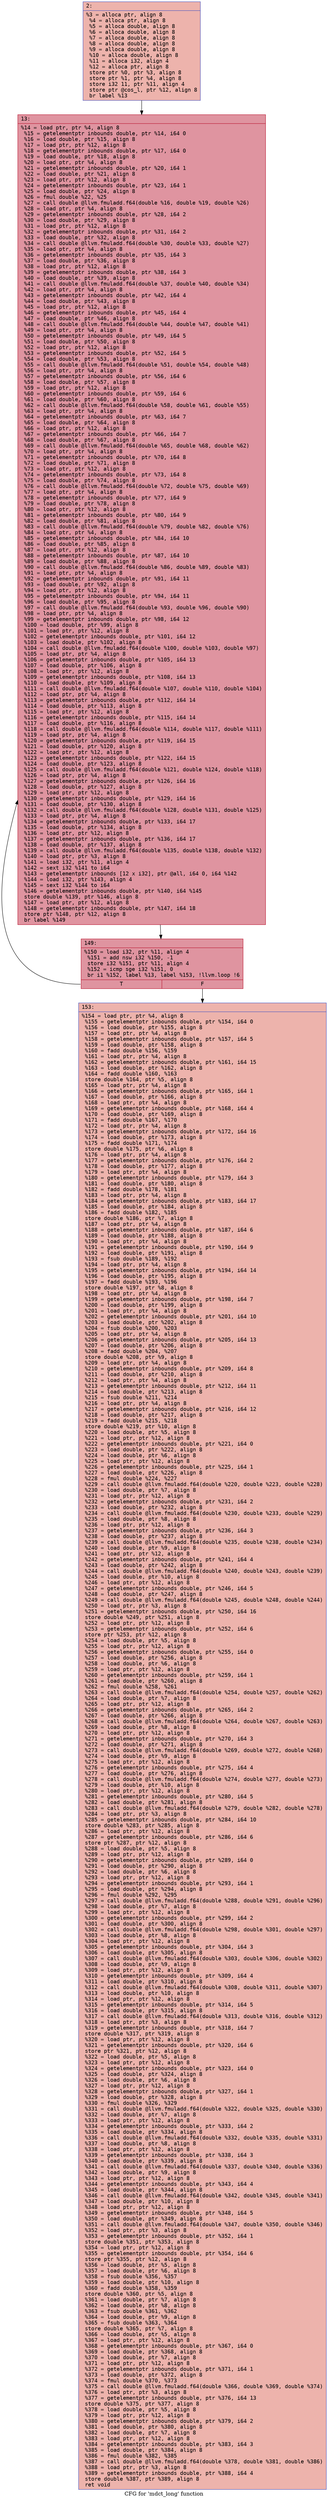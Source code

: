 digraph "CFG for 'mdct_long' function" {
	label="CFG for 'mdct_long' function";

	Node0x60000001d770 [shape=record,color="#3d50c3ff", style=filled, fillcolor="#d6524470" fontname="Courier",label="{2:\l|  %3 = alloca ptr, align 8\l  %4 = alloca ptr, align 8\l  %5 = alloca double, align 8\l  %6 = alloca double, align 8\l  %7 = alloca double, align 8\l  %8 = alloca double, align 8\l  %9 = alloca double, align 8\l  %10 = alloca double, align 8\l  %11 = alloca i32, align 4\l  %12 = alloca ptr, align 8\l  store ptr %0, ptr %3, align 8\l  store ptr %1, ptr %4, align 8\l  store i32 11, ptr %11, align 4\l  store ptr @cos_l, ptr %12, align 8\l  br label %13\l}"];
	Node0x60000001d770 -> Node0x60000001dae0[tooltip="2 -> 13\nProbability 100.00%" ];
	Node0x60000001dae0 [shape=record,color="#b70d28ff", style=filled, fillcolor="#b70d2870" fontname="Courier",label="{13:\l|  %14 = load ptr, ptr %4, align 8\l  %15 = getelementptr inbounds double, ptr %14, i64 0\l  %16 = load double, ptr %15, align 8\l  %17 = load ptr, ptr %12, align 8\l  %18 = getelementptr inbounds double, ptr %17, i64 0\l  %19 = load double, ptr %18, align 8\l  %20 = load ptr, ptr %4, align 8\l  %21 = getelementptr inbounds double, ptr %20, i64 1\l  %22 = load double, ptr %21, align 8\l  %23 = load ptr, ptr %12, align 8\l  %24 = getelementptr inbounds double, ptr %23, i64 1\l  %25 = load double, ptr %24, align 8\l  %26 = fmul double %22, %25\l  %27 = call double @llvm.fmuladd.f64(double %16, double %19, double %26)\l  %28 = load ptr, ptr %4, align 8\l  %29 = getelementptr inbounds double, ptr %28, i64 2\l  %30 = load double, ptr %29, align 8\l  %31 = load ptr, ptr %12, align 8\l  %32 = getelementptr inbounds double, ptr %31, i64 2\l  %33 = load double, ptr %32, align 8\l  %34 = call double @llvm.fmuladd.f64(double %30, double %33, double %27)\l  %35 = load ptr, ptr %4, align 8\l  %36 = getelementptr inbounds double, ptr %35, i64 3\l  %37 = load double, ptr %36, align 8\l  %38 = load ptr, ptr %12, align 8\l  %39 = getelementptr inbounds double, ptr %38, i64 3\l  %40 = load double, ptr %39, align 8\l  %41 = call double @llvm.fmuladd.f64(double %37, double %40, double %34)\l  %42 = load ptr, ptr %4, align 8\l  %43 = getelementptr inbounds double, ptr %42, i64 4\l  %44 = load double, ptr %43, align 8\l  %45 = load ptr, ptr %12, align 8\l  %46 = getelementptr inbounds double, ptr %45, i64 4\l  %47 = load double, ptr %46, align 8\l  %48 = call double @llvm.fmuladd.f64(double %44, double %47, double %41)\l  %49 = load ptr, ptr %4, align 8\l  %50 = getelementptr inbounds double, ptr %49, i64 5\l  %51 = load double, ptr %50, align 8\l  %52 = load ptr, ptr %12, align 8\l  %53 = getelementptr inbounds double, ptr %52, i64 5\l  %54 = load double, ptr %53, align 8\l  %55 = call double @llvm.fmuladd.f64(double %51, double %54, double %48)\l  %56 = load ptr, ptr %4, align 8\l  %57 = getelementptr inbounds double, ptr %56, i64 6\l  %58 = load double, ptr %57, align 8\l  %59 = load ptr, ptr %12, align 8\l  %60 = getelementptr inbounds double, ptr %59, i64 6\l  %61 = load double, ptr %60, align 8\l  %62 = call double @llvm.fmuladd.f64(double %58, double %61, double %55)\l  %63 = load ptr, ptr %4, align 8\l  %64 = getelementptr inbounds double, ptr %63, i64 7\l  %65 = load double, ptr %64, align 8\l  %66 = load ptr, ptr %12, align 8\l  %67 = getelementptr inbounds double, ptr %66, i64 7\l  %68 = load double, ptr %67, align 8\l  %69 = call double @llvm.fmuladd.f64(double %65, double %68, double %62)\l  %70 = load ptr, ptr %4, align 8\l  %71 = getelementptr inbounds double, ptr %70, i64 8\l  %72 = load double, ptr %71, align 8\l  %73 = load ptr, ptr %12, align 8\l  %74 = getelementptr inbounds double, ptr %73, i64 8\l  %75 = load double, ptr %74, align 8\l  %76 = call double @llvm.fmuladd.f64(double %72, double %75, double %69)\l  %77 = load ptr, ptr %4, align 8\l  %78 = getelementptr inbounds double, ptr %77, i64 9\l  %79 = load double, ptr %78, align 8\l  %80 = load ptr, ptr %12, align 8\l  %81 = getelementptr inbounds double, ptr %80, i64 9\l  %82 = load double, ptr %81, align 8\l  %83 = call double @llvm.fmuladd.f64(double %79, double %82, double %76)\l  %84 = load ptr, ptr %4, align 8\l  %85 = getelementptr inbounds double, ptr %84, i64 10\l  %86 = load double, ptr %85, align 8\l  %87 = load ptr, ptr %12, align 8\l  %88 = getelementptr inbounds double, ptr %87, i64 10\l  %89 = load double, ptr %88, align 8\l  %90 = call double @llvm.fmuladd.f64(double %86, double %89, double %83)\l  %91 = load ptr, ptr %4, align 8\l  %92 = getelementptr inbounds double, ptr %91, i64 11\l  %93 = load double, ptr %92, align 8\l  %94 = load ptr, ptr %12, align 8\l  %95 = getelementptr inbounds double, ptr %94, i64 11\l  %96 = load double, ptr %95, align 8\l  %97 = call double @llvm.fmuladd.f64(double %93, double %96, double %90)\l  %98 = load ptr, ptr %4, align 8\l  %99 = getelementptr inbounds double, ptr %98, i64 12\l  %100 = load double, ptr %99, align 8\l  %101 = load ptr, ptr %12, align 8\l  %102 = getelementptr inbounds double, ptr %101, i64 12\l  %103 = load double, ptr %102, align 8\l  %104 = call double @llvm.fmuladd.f64(double %100, double %103, double %97)\l  %105 = load ptr, ptr %4, align 8\l  %106 = getelementptr inbounds double, ptr %105, i64 13\l  %107 = load double, ptr %106, align 8\l  %108 = load ptr, ptr %12, align 8\l  %109 = getelementptr inbounds double, ptr %108, i64 13\l  %110 = load double, ptr %109, align 8\l  %111 = call double @llvm.fmuladd.f64(double %107, double %110, double %104)\l  %112 = load ptr, ptr %4, align 8\l  %113 = getelementptr inbounds double, ptr %112, i64 14\l  %114 = load double, ptr %113, align 8\l  %115 = load ptr, ptr %12, align 8\l  %116 = getelementptr inbounds double, ptr %115, i64 14\l  %117 = load double, ptr %116, align 8\l  %118 = call double @llvm.fmuladd.f64(double %114, double %117, double %111)\l  %119 = load ptr, ptr %4, align 8\l  %120 = getelementptr inbounds double, ptr %119, i64 15\l  %121 = load double, ptr %120, align 8\l  %122 = load ptr, ptr %12, align 8\l  %123 = getelementptr inbounds double, ptr %122, i64 15\l  %124 = load double, ptr %123, align 8\l  %125 = call double @llvm.fmuladd.f64(double %121, double %124, double %118)\l  %126 = load ptr, ptr %4, align 8\l  %127 = getelementptr inbounds double, ptr %126, i64 16\l  %128 = load double, ptr %127, align 8\l  %129 = load ptr, ptr %12, align 8\l  %130 = getelementptr inbounds double, ptr %129, i64 16\l  %131 = load double, ptr %130, align 8\l  %132 = call double @llvm.fmuladd.f64(double %128, double %131, double %125)\l  %133 = load ptr, ptr %4, align 8\l  %134 = getelementptr inbounds double, ptr %133, i64 17\l  %135 = load double, ptr %134, align 8\l  %136 = load ptr, ptr %12, align 8\l  %137 = getelementptr inbounds double, ptr %136, i64 17\l  %138 = load double, ptr %137, align 8\l  %139 = call double @llvm.fmuladd.f64(double %135, double %138, double %132)\l  %140 = load ptr, ptr %3, align 8\l  %141 = load i32, ptr %11, align 4\l  %142 = sext i32 %141 to i64\l  %143 = getelementptr inbounds [12 x i32], ptr @all, i64 0, i64 %142\l  %144 = load i32, ptr %143, align 4\l  %145 = sext i32 %144 to i64\l  %146 = getelementptr inbounds double, ptr %140, i64 %145\l  store double %139, ptr %146, align 8\l  %147 = load ptr, ptr %12, align 8\l  %148 = getelementptr inbounds double, ptr %147, i64 18\l  store ptr %148, ptr %12, align 8\l  br label %149\l}"];
	Node0x60000001dae0 -> Node0x60000001db30[tooltip="13 -> 149\nProbability 100.00%" ];
	Node0x60000001db30 [shape=record,color="#b70d28ff", style=filled, fillcolor="#b70d2870" fontname="Courier",label="{149:\l|  %150 = load i32, ptr %11, align 4\l  %151 = add nsw i32 %150, -1\l  store i32 %151, ptr %11, align 4\l  %152 = icmp sge i32 %151, 0\l  br i1 %152, label %13, label %153, !llvm.loop !6\l|{<s0>T|<s1>F}}"];
	Node0x60000001db30:s0 -> Node0x60000001dae0[tooltip="149 -> 13\nProbability 96.88%" ];
	Node0x60000001db30:s1 -> Node0x60000001db80[tooltip="149 -> 153\nProbability 3.12%" ];
	Node0x60000001db80 [shape=record,color="#3d50c3ff", style=filled, fillcolor="#d6524470" fontname="Courier",label="{153:\l|  %154 = load ptr, ptr %4, align 8\l  %155 = getelementptr inbounds double, ptr %154, i64 0\l  %156 = load double, ptr %155, align 8\l  %157 = load ptr, ptr %4, align 8\l  %158 = getelementptr inbounds double, ptr %157, i64 5\l  %159 = load double, ptr %158, align 8\l  %160 = fadd double %156, %159\l  %161 = load ptr, ptr %4, align 8\l  %162 = getelementptr inbounds double, ptr %161, i64 15\l  %163 = load double, ptr %162, align 8\l  %164 = fadd double %160, %163\l  store double %164, ptr %5, align 8\l  %165 = load ptr, ptr %4, align 8\l  %166 = getelementptr inbounds double, ptr %165, i64 1\l  %167 = load double, ptr %166, align 8\l  %168 = load ptr, ptr %4, align 8\l  %169 = getelementptr inbounds double, ptr %168, i64 4\l  %170 = load double, ptr %169, align 8\l  %171 = fadd double %167, %170\l  %172 = load ptr, ptr %4, align 8\l  %173 = getelementptr inbounds double, ptr %172, i64 16\l  %174 = load double, ptr %173, align 8\l  %175 = fadd double %171, %174\l  store double %175, ptr %6, align 8\l  %176 = load ptr, ptr %4, align 8\l  %177 = getelementptr inbounds double, ptr %176, i64 2\l  %178 = load double, ptr %177, align 8\l  %179 = load ptr, ptr %4, align 8\l  %180 = getelementptr inbounds double, ptr %179, i64 3\l  %181 = load double, ptr %180, align 8\l  %182 = fadd double %178, %181\l  %183 = load ptr, ptr %4, align 8\l  %184 = getelementptr inbounds double, ptr %183, i64 17\l  %185 = load double, ptr %184, align 8\l  %186 = fadd double %182, %185\l  store double %186, ptr %7, align 8\l  %187 = load ptr, ptr %4, align 8\l  %188 = getelementptr inbounds double, ptr %187, i64 6\l  %189 = load double, ptr %188, align 8\l  %190 = load ptr, ptr %4, align 8\l  %191 = getelementptr inbounds double, ptr %190, i64 9\l  %192 = load double, ptr %191, align 8\l  %193 = fsub double %189, %192\l  %194 = load ptr, ptr %4, align 8\l  %195 = getelementptr inbounds double, ptr %194, i64 14\l  %196 = load double, ptr %195, align 8\l  %197 = fadd double %193, %196\l  store double %197, ptr %8, align 8\l  %198 = load ptr, ptr %4, align 8\l  %199 = getelementptr inbounds double, ptr %198, i64 7\l  %200 = load double, ptr %199, align 8\l  %201 = load ptr, ptr %4, align 8\l  %202 = getelementptr inbounds double, ptr %201, i64 10\l  %203 = load double, ptr %202, align 8\l  %204 = fsub double %200, %203\l  %205 = load ptr, ptr %4, align 8\l  %206 = getelementptr inbounds double, ptr %205, i64 13\l  %207 = load double, ptr %206, align 8\l  %208 = fadd double %204, %207\l  store double %208, ptr %9, align 8\l  %209 = load ptr, ptr %4, align 8\l  %210 = getelementptr inbounds double, ptr %209, i64 8\l  %211 = load double, ptr %210, align 8\l  %212 = load ptr, ptr %4, align 8\l  %213 = getelementptr inbounds double, ptr %212, i64 11\l  %214 = load double, ptr %213, align 8\l  %215 = fsub double %211, %214\l  %216 = load ptr, ptr %4, align 8\l  %217 = getelementptr inbounds double, ptr %216, i64 12\l  %218 = load double, ptr %217, align 8\l  %219 = fadd double %215, %218\l  store double %219, ptr %10, align 8\l  %220 = load double, ptr %5, align 8\l  %221 = load ptr, ptr %12, align 8\l  %222 = getelementptr inbounds double, ptr %221, i64 0\l  %223 = load double, ptr %222, align 8\l  %224 = load double, ptr %6, align 8\l  %225 = load ptr, ptr %12, align 8\l  %226 = getelementptr inbounds double, ptr %225, i64 1\l  %227 = load double, ptr %226, align 8\l  %228 = fmul double %224, %227\l  %229 = call double @llvm.fmuladd.f64(double %220, double %223, double %228)\l  %230 = load double, ptr %7, align 8\l  %231 = load ptr, ptr %12, align 8\l  %232 = getelementptr inbounds double, ptr %231, i64 2\l  %233 = load double, ptr %232, align 8\l  %234 = call double @llvm.fmuladd.f64(double %230, double %233, double %229)\l  %235 = load double, ptr %8, align 8\l  %236 = load ptr, ptr %12, align 8\l  %237 = getelementptr inbounds double, ptr %236, i64 3\l  %238 = load double, ptr %237, align 8\l  %239 = call double @llvm.fmuladd.f64(double %235, double %238, double %234)\l  %240 = load double, ptr %9, align 8\l  %241 = load ptr, ptr %12, align 8\l  %242 = getelementptr inbounds double, ptr %241, i64 4\l  %243 = load double, ptr %242, align 8\l  %244 = call double @llvm.fmuladd.f64(double %240, double %243, double %239)\l  %245 = load double, ptr %10, align 8\l  %246 = load ptr, ptr %12, align 8\l  %247 = getelementptr inbounds double, ptr %246, i64 5\l  %248 = load double, ptr %247, align 8\l  %249 = call double @llvm.fmuladd.f64(double %245, double %248, double %244)\l  %250 = load ptr, ptr %3, align 8\l  %251 = getelementptr inbounds double, ptr %250, i64 16\l  store double %249, ptr %251, align 8\l  %252 = load ptr, ptr %12, align 8\l  %253 = getelementptr inbounds double, ptr %252, i64 6\l  store ptr %253, ptr %12, align 8\l  %254 = load double, ptr %5, align 8\l  %255 = load ptr, ptr %12, align 8\l  %256 = getelementptr inbounds double, ptr %255, i64 0\l  %257 = load double, ptr %256, align 8\l  %258 = load double, ptr %6, align 8\l  %259 = load ptr, ptr %12, align 8\l  %260 = getelementptr inbounds double, ptr %259, i64 1\l  %261 = load double, ptr %260, align 8\l  %262 = fmul double %258, %261\l  %263 = call double @llvm.fmuladd.f64(double %254, double %257, double %262)\l  %264 = load double, ptr %7, align 8\l  %265 = load ptr, ptr %12, align 8\l  %266 = getelementptr inbounds double, ptr %265, i64 2\l  %267 = load double, ptr %266, align 8\l  %268 = call double @llvm.fmuladd.f64(double %264, double %267, double %263)\l  %269 = load double, ptr %8, align 8\l  %270 = load ptr, ptr %12, align 8\l  %271 = getelementptr inbounds double, ptr %270, i64 3\l  %272 = load double, ptr %271, align 8\l  %273 = call double @llvm.fmuladd.f64(double %269, double %272, double %268)\l  %274 = load double, ptr %9, align 8\l  %275 = load ptr, ptr %12, align 8\l  %276 = getelementptr inbounds double, ptr %275, i64 4\l  %277 = load double, ptr %276, align 8\l  %278 = call double @llvm.fmuladd.f64(double %274, double %277, double %273)\l  %279 = load double, ptr %10, align 8\l  %280 = load ptr, ptr %12, align 8\l  %281 = getelementptr inbounds double, ptr %280, i64 5\l  %282 = load double, ptr %281, align 8\l  %283 = call double @llvm.fmuladd.f64(double %279, double %282, double %278)\l  %284 = load ptr, ptr %3, align 8\l  %285 = getelementptr inbounds double, ptr %284, i64 10\l  store double %283, ptr %285, align 8\l  %286 = load ptr, ptr %12, align 8\l  %287 = getelementptr inbounds double, ptr %286, i64 6\l  store ptr %287, ptr %12, align 8\l  %288 = load double, ptr %5, align 8\l  %289 = load ptr, ptr %12, align 8\l  %290 = getelementptr inbounds double, ptr %289, i64 0\l  %291 = load double, ptr %290, align 8\l  %292 = load double, ptr %6, align 8\l  %293 = load ptr, ptr %12, align 8\l  %294 = getelementptr inbounds double, ptr %293, i64 1\l  %295 = load double, ptr %294, align 8\l  %296 = fmul double %292, %295\l  %297 = call double @llvm.fmuladd.f64(double %288, double %291, double %296)\l  %298 = load double, ptr %7, align 8\l  %299 = load ptr, ptr %12, align 8\l  %300 = getelementptr inbounds double, ptr %299, i64 2\l  %301 = load double, ptr %300, align 8\l  %302 = call double @llvm.fmuladd.f64(double %298, double %301, double %297)\l  %303 = load double, ptr %8, align 8\l  %304 = load ptr, ptr %12, align 8\l  %305 = getelementptr inbounds double, ptr %304, i64 3\l  %306 = load double, ptr %305, align 8\l  %307 = call double @llvm.fmuladd.f64(double %303, double %306, double %302)\l  %308 = load double, ptr %9, align 8\l  %309 = load ptr, ptr %12, align 8\l  %310 = getelementptr inbounds double, ptr %309, i64 4\l  %311 = load double, ptr %310, align 8\l  %312 = call double @llvm.fmuladd.f64(double %308, double %311, double %307)\l  %313 = load double, ptr %10, align 8\l  %314 = load ptr, ptr %12, align 8\l  %315 = getelementptr inbounds double, ptr %314, i64 5\l  %316 = load double, ptr %315, align 8\l  %317 = call double @llvm.fmuladd.f64(double %313, double %316, double %312)\l  %318 = load ptr, ptr %3, align 8\l  %319 = getelementptr inbounds double, ptr %318, i64 7\l  store double %317, ptr %319, align 8\l  %320 = load ptr, ptr %12, align 8\l  %321 = getelementptr inbounds double, ptr %320, i64 6\l  store ptr %321, ptr %12, align 8\l  %322 = load double, ptr %5, align 8\l  %323 = load ptr, ptr %12, align 8\l  %324 = getelementptr inbounds double, ptr %323, i64 0\l  %325 = load double, ptr %324, align 8\l  %326 = load double, ptr %6, align 8\l  %327 = load ptr, ptr %12, align 8\l  %328 = getelementptr inbounds double, ptr %327, i64 1\l  %329 = load double, ptr %328, align 8\l  %330 = fmul double %326, %329\l  %331 = call double @llvm.fmuladd.f64(double %322, double %325, double %330)\l  %332 = load double, ptr %7, align 8\l  %333 = load ptr, ptr %12, align 8\l  %334 = getelementptr inbounds double, ptr %333, i64 2\l  %335 = load double, ptr %334, align 8\l  %336 = call double @llvm.fmuladd.f64(double %332, double %335, double %331)\l  %337 = load double, ptr %8, align 8\l  %338 = load ptr, ptr %12, align 8\l  %339 = getelementptr inbounds double, ptr %338, i64 3\l  %340 = load double, ptr %339, align 8\l  %341 = call double @llvm.fmuladd.f64(double %337, double %340, double %336)\l  %342 = load double, ptr %9, align 8\l  %343 = load ptr, ptr %12, align 8\l  %344 = getelementptr inbounds double, ptr %343, i64 4\l  %345 = load double, ptr %344, align 8\l  %346 = call double @llvm.fmuladd.f64(double %342, double %345, double %341)\l  %347 = load double, ptr %10, align 8\l  %348 = load ptr, ptr %12, align 8\l  %349 = getelementptr inbounds double, ptr %348, i64 5\l  %350 = load double, ptr %349, align 8\l  %351 = call double @llvm.fmuladd.f64(double %347, double %350, double %346)\l  %352 = load ptr, ptr %3, align 8\l  %353 = getelementptr inbounds double, ptr %352, i64 1\l  store double %351, ptr %353, align 8\l  %354 = load ptr, ptr %12, align 8\l  %355 = getelementptr inbounds double, ptr %354, i64 6\l  store ptr %355, ptr %12, align 8\l  %356 = load double, ptr %5, align 8\l  %357 = load double, ptr %6, align 8\l  %358 = fsub double %356, %357\l  %359 = load double, ptr %10, align 8\l  %360 = fadd double %358, %359\l  store double %360, ptr %5, align 8\l  %361 = load double, ptr %7, align 8\l  %362 = load double, ptr %8, align 8\l  %363 = fsub double %361, %362\l  %364 = load double, ptr %9, align 8\l  %365 = fsub double %363, %364\l  store double %365, ptr %7, align 8\l  %366 = load double, ptr %5, align 8\l  %367 = load ptr, ptr %12, align 8\l  %368 = getelementptr inbounds double, ptr %367, i64 0\l  %369 = load double, ptr %368, align 8\l  %370 = load double, ptr %7, align 8\l  %371 = load ptr, ptr %12, align 8\l  %372 = getelementptr inbounds double, ptr %371, i64 1\l  %373 = load double, ptr %372, align 8\l  %374 = fmul double %370, %373\l  %375 = call double @llvm.fmuladd.f64(double %366, double %369, double %374)\l  %376 = load ptr, ptr %3, align 8\l  %377 = getelementptr inbounds double, ptr %376, i64 13\l  store double %375, ptr %377, align 8\l  %378 = load double, ptr %5, align 8\l  %379 = load ptr, ptr %12, align 8\l  %380 = getelementptr inbounds double, ptr %379, i64 2\l  %381 = load double, ptr %380, align 8\l  %382 = load double, ptr %7, align 8\l  %383 = load ptr, ptr %12, align 8\l  %384 = getelementptr inbounds double, ptr %383, i64 3\l  %385 = load double, ptr %384, align 8\l  %386 = fmul double %382, %385\l  %387 = call double @llvm.fmuladd.f64(double %378, double %381, double %386)\l  %388 = load ptr, ptr %3, align 8\l  %389 = getelementptr inbounds double, ptr %388, i64 4\l  store double %387, ptr %389, align 8\l  ret void\l}"];
}
